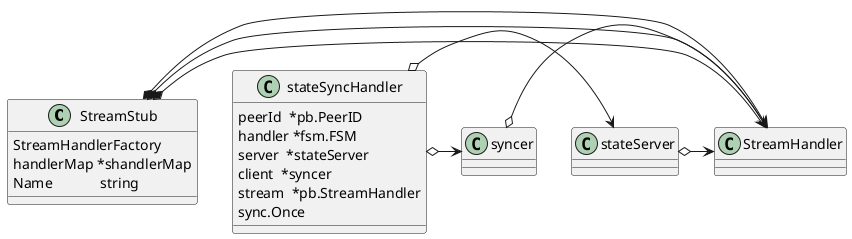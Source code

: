 @startuml



class StreamStub {
	StreamHandlerFactory
	handlerMap *shandlerMap
	Name 		string
}

class StreamHandler {
}

StreamStub *-> StreamHandler
StreamStub *-> StreamHandler
StreamStub *-> StreamHandler


class stateSyncHandler  {
	peerId  *pb.PeerID
	handler *fsm.FSM
	server  *stateServer
	client  *syncer
	stream  *pb.StreamHandler
	sync.Once
}

stateSyncHandler o-> stateServer
stateSyncHandler o-> syncer

syncer o-> StreamHandler
stateServer o-> StreamHandler

@enduml


interface RemoteLedger  {
	BlocksRetriever
	StateRetriever
}

interface BlockChainAccessor  {
	GetBlockByNumber(blockNumber uint64) (*pb.Block, error)
	GetBlockchainSize() uint64
	GetCurrentStateHash() (stateHash []byte, err error)
}

interface BlockChainModifier  {
	ApplyStateDelta(id {}, delta *statemgmt.StateDelta) error
	RollbackStateDelta(id {}) error
	CommitStateDelta(id {}) error
	EmptyState() error
	PutBlock(blockNumber uint64, block *pb.Block) error
}

interface BlockChainUtil  {
	HashBlock(block *pb.Block) ([]byte, error)
	VerifyBlockchain(start, finish uint64) (uint64, error)
}

interface StateAccessor  {
	GetStateSnapshot() (*state.StateSnapshot, error)
	GetStateDelta(blockNumber uint64) (*statemgmt.StateDelta, error)
}

interface MessageHandler  {
	RemoteLedger
	HandleMessage(msg *pb.Message) error
	SendMessage(msg *pb.Message) error
	To() (pb.PeerEndpoint, error)
	Stop() error
}
RemoteLedger <|-- MessageHandler

interface MessageHandlerCoordinator  {
	Peer
	SecurityAccessor
	BlockChainAccessor
	BlockChainModifier
	BlockChainUtil
	StateAccessor
	Discoverer

	RegisterHandler(messageHandler MessageHandler) error
	DeregisterHandler(messageHandler MessageHandler) error
	Broadcast(*pb.Message, pb.PeerEndpoint_interface) []error
	Unicast(*pb.Message, *pb.PeerID) error
	GetPeers() (*pb.PeersMessage, error)
	GetRemoteLedger(receiver *pb.PeerID) (RemoteLedger, error)
	PeersDiscovered(*pb.PeersMessage) error
	ExecuteTransaction(transaction *pb.Transaction) *pb.Response
}

Peer <|-- MessageHandlerCoordinator
BlockChainAccessor <|-- MessageHandlerCoordinator
BlockChainModifier <|-- MessageHandlerCoordinator

MessageHandlerCoordinator --|> BlockChainUtil
MessageHandlerCoordinator --|> Discoverer
MessageHandlerCoordinator --|> StateAccessor
MessageHandlerCoordinator --|> SecurityAccessor




interface ChatStream  {
	Send(*pb.Message) error
	Recv() (*pb.Message, error)
}

interface SecurityAccessor  {
	GetSecHelper() crypto.Peer
}

interface TransactionProccesor  {
	ProcessTransactionMsg(*pb.Message, *pb.Transaction) *pb.Response
}

interface Engine  {
	TransactionProccesor
	HandlerFactory(MessageHandler) (LegacyMessageHandler, error)
}
TransactionProccesor <|-- Engine
Engine <|-- help.EngineImpl

class Impl {
	handlerFactory HandlerFactory
	handlerMap     *handlerMap
	ledgerWrapper  *ledgerWrapper
	secHelper      crypto.Peer
	engine         Engine
	reconnectOnce  sync.Once
	discHelper     discovery.Discovery
}
MessageHandlerCoordinator <|-- Impl
Impl o--> ledgerWrapper
Impl o--> handlerMap
Impl *--> Engine


class Handler  {
	ToPeerEndpoint                *pb.PeerEndpoint
	Coordinator                   MessageHandlerCoordinator
	ChatStream                    ChatStream
	doneChan                      chan struct{}
	FSM                           *fsm.FSM
	syncBlocks                    chan *pb.SyncBlocks
	snapshotRequestHandler        *syncStateSnapshotRequestHandler
	syncStateDeltasRequestHandler *syncStateDeltasHandler
	syncBlocksRequestHandler      *syncBlocksRequestHandler
}
Handler *--> Impl
Handler *--> ChatStream
Handler --|> MessageHandler
handlerMap *--> MessageHandler


class help.EngineImpl {
	consenter    consensus.Consenter
	helper       *Helper
	peerEndpoint *pb.PeerEndpoint
	consensusFan *util.MessageFan
}
help.EngineImpl o--> consensus.Consenter

consensus.Consenter <|-- noops.Noops
consensus.Consenter <|-- pbft.obcBatch
pbft.obcBatch <|-- pbft.pbftCore


interface BlocksRetriever  {
	RequestBlocks(*pb.SyncBlockRange) (<-chan *pb.SyncBlocks, error)
}

interface StateRetriever  {
	RequestStateSnapshot() (<-chan *pb.SyncStateSnapshot, error)
	RequestStateDeltas(syncBlockRange *pb.SyncBlockRange)
}

StateRetriever <|-- RemoteLedger
BlocksRetriever <|-- RemoteLedger
